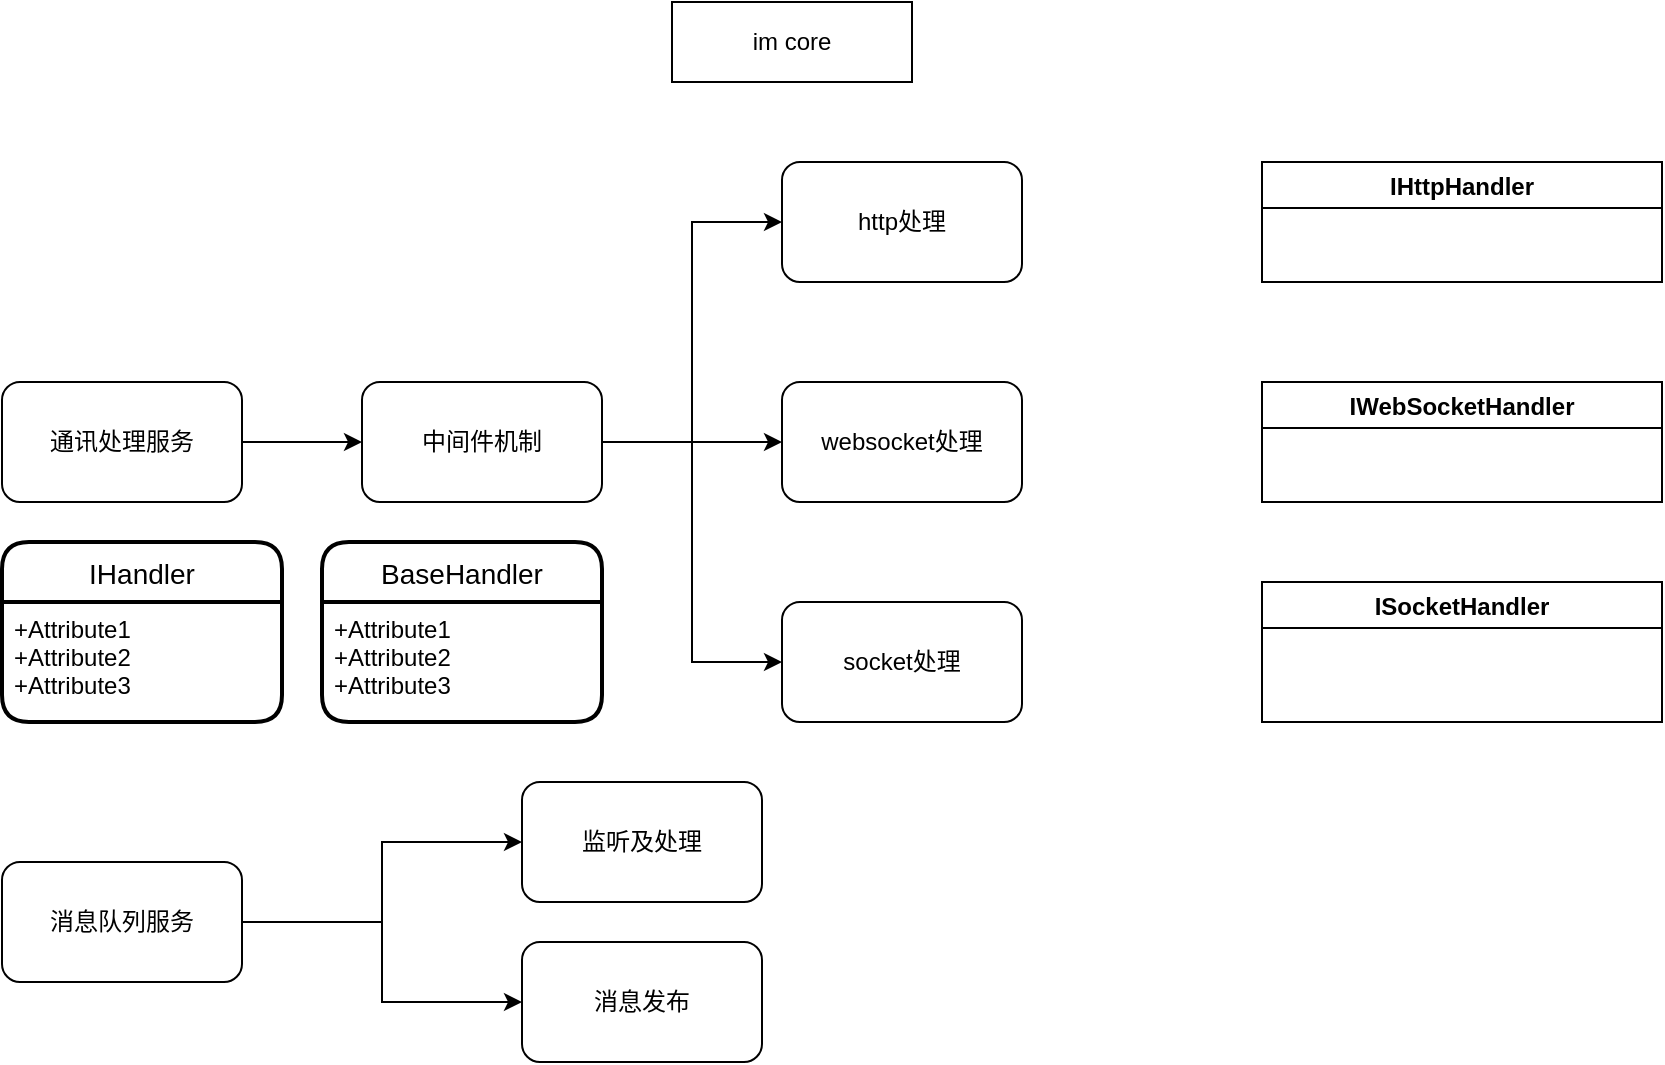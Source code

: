<mxfile version="14.8.0" type="github"><diagram id="C79m7gDmAedUqODEOv6a" name="第 1 页"><mxGraphModel dx="1186" dy="681" grid="1" gridSize="10" guides="1" tooltips="1" connect="1" arrows="1" fold="1" page="1" pageScale="1" pageWidth="850" pageHeight="1100" math="0" shadow="0"><root><mxCell id="0"/><mxCell id="1" parent="0"/><mxCell id="mGYICHJQdRha5WLm5cJ9-1" value="socket处理" style="rounded=1;whiteSpace=wrap;html=1;" vertex="1" parent="1"><mxGeometry x="420" y="310" width="120" height="60" as="geometry"/></mxCell><mxCell id="mGYICHJQdRha5WLm5cJ9-5" style="edgeStyle=orthogonalEdgeStyle;rounded=0;orthogonalLoop=1;jettySize=auto;html=1;entryX=0;entryY=0.5;entryDx=0;entryDy=0;" edge="1" parent="1" source="mGYICHJQdRha5WLm5cJ9-11" target="mGYICHJQdRha5WLm5cJ9-3"><mxGeometry relative="1" as="geometry"/></mxCell><mxCell id="mGYICHJQdRha5WLm5cJ9-6" style="edgeStyle=orthogonalEdgeStyle;rounded=0;orthogonalLoop=1;jettySize=auto;html=1;entryX=0;entryY=0.5;entryDx=0;entryDy=0;" edge="1" parent="1" source="mGYICHJQdRha5WLm5cJ9-11" target="mGYICHJQdRha5WLm5cJ9-4"><mxGeometry relative="1" as="geometry"/></mxCell><mxCell id="mGYICHJQdRha5WLm5cJ9-7" style="edgeStyle=orthogonalEdgeStyle;rounded=0;orthogonalLoop=1;jettySize=auto;html=1;entryX=0;entryY=0.5;entryDx=0;entryDy=0;" edge="1" parent="1" source="mGYICHJQdRha5WLm5cJ9-11" target="mGYICHJQdRha5WLm5cJ9-1"><mxGeometry relative="1" as="geometry"/></mxCell><mxCell id="mGYICHJQdRha5WLm5cJ9-30" style="edgeStyle=orthogonalEdgeStyle;rounded=0;orthogonalLoop=1;jettySize=auto;html=1;entryX=0;entryY=0.5;entryDx=0;entryDy=0;" edge="1" parent="1" source="mGYICHJQdRha5WLm5cJ9-2" target="mGYICHJQdRha5WLm5cJ9-11"><mxGeometry relative="1" as="geometry"/></mxCell><mxCell id="mGYICHJQdRha5WLm5cJ9-2" value="通讯处理服务" style="rounded=1;whiteSpace=wrap;html=1;" vertex="1" parent="1"><mxGeometry x="30" y="200" width="120" height="60" as="geometry"/></mxCell><mxCell id="mGYICHJQdRha5WLm5cJ9-3" value="http处理" style="rounded=1;whiteSpace=wrap;html=1;" vertex="1" parent="1"><mxGeometry x="420" y="90" width="120" height="60" as="geometry"/></mxCell><mxCell id="mGYICHJQdRha5WLm5cJ9-4" value="websocket处理" style="rounded=1;whiteSpace=wrap;html=1;" vertex="1" parent="1"><mxGeometry x="420" y="200" width="120" height="60" as="geometry"/></mxCell><mxCell id="mGYICHJQdRha5WLm5cJ9-8" value="im core" style="rounded=0;whiteSpace=wrap;html=1;" vertex="1" parent="1"><mxGeometry x="365" y="10" width="120" height="40" as="geometry"/></mxCell><mxCell id="mGYICHJQdRha5WLm5cJ9-13" value="" style="edgeStyle=orthogonalEdgeStyle;rounded=0;orthogonalLoop=1;jettySize=auto;html=1;" edge="1" parent="1" source="mGYICHJQdRha5WLm5cJ9-10" target="mGYICHJQdRha5WLm5cJ9-12"><mxGeometry relative="1" as="geometry"/></mxCell><mxCell id="mGYICHJQdRha5WLm5cJ9-15" style="edgeStyle=orthogonalEdgeStyle;rounded=0;orthogonalLoop=1;jettySize=auto;html=1;entryX=0;entryY=0.5;entryDx=0;entryDy=0;" edge="1" parent="1" source="mGYICHJQdRha5WLm5cJ9-10" target="mGYICHJQdRha5WLm5cJ9-14"><mxGeometry relative="1" as="geometry"/></mxCell><mxCell id="mGYICHJQdRha5WLm5cJ9-10" value="消息队列服务" style="rounded=1;whiteSpace=wrap;html=1;" vertex="1" parent="1"><mxGeometry x="30" y="440" width="120" height="60" as="geometry"/></mxCell><mxCell id="mGYICHJQdRha5WLm5cJ9-11" value="中间件机制" style="rounded=1;whiteSpace=wrap;html=1;" vertex="1" parent="1"><mxGeometry x="210" y="200" width="120" height="60" as="geometry"/></mxCell><mxCell id="mGYICHJQdRha5WLm5cJ9-12" value="监听及处理" style="whiteSpace=wrap;html=1;rounded=1;" vertex="1" parent="1"><mxGeometry x="290" y="400" width="120" height="60" as="geometry"/></mxCell><mxCell id="mGYICHJQdRha5WLm5cJ9-14" value="消息发布" style="whiteSpace=wrap;html=1;rounded=1;" vertex="1" parent="1"><mxGeometry x="290" y="480" width="120" height="60" as="geometry"/></mxCell><mxCell id="mGYICHJQdRha5WLm5cJ9-26" value="IHttpHandler" style="swimlane;" vertex="1" parent="1"><mxGeometry x="660" y="90" width="200" height="60" as="geometry"/></mxCell><mxCell id="mGYICHJQdRha5WLm5cJ9-27" value="IWebSocketHandler" style="swimlane;" vertex="1" parent="1"><mxGeometry x="660" y="200" width="200" height="60" as="geometry"/></mxCell><mxCell id="mGYICHJQdRha5WLm5cJ9-29" value="ISocketHandler" style="swimlane;" vertex="1" parent="1"><mxGeometry x="660" y="300" width="200" height="70" as="geometry"/></mxCell><mxCell id="mGYICHJQdRha5WLm5cJ9-36" value="IHandler" style="swimlane;childLayout=stackLayout;horizontal=1;startSize=30;horizontalStack=0;rounded=1;fontSize=14;fontStyle=0;strokeWidth=2;resizeParent=0;resizeLast=1;shadow=0;dashed=0;align=center;" vertex="1" parent="1"><mxGeometry x="30" y="280" width="140" height="90" as="geometry"/></mxCell><mxCell id="mGYICHJQdRha5WLm5cJ9-37" value="+Attribute1&#10;+Attribute2&#10;+Attribute3" style="align=left;strokeColor=none;fillColor=none;spacingLeft=4;fontSize=12;verticalAlign=top;resizable=0;rotatable=0;part=1;" vertex="1" parent="mGYICHJQdRha5WLm5cJ9-36"><mxGeometry y="30" width="140" height="60" as="geometry"/></mxCell><mxCell id="mGYICHJQdRha5WLm5cJ9-38" value="BaseHandler" style="swimlane;childLayout=stackLayout;horizontal=1;startSize=30;horizontalStack=0;rounded=1;fontSize=14;fontStyle=0;strokeWidth=2;resizeParent=0;resizeLast=1;shadow=0;dashed=0;align=center;" vertex="1" parent="1"><mxGeometry x="190" y="280" width="140" height="90" as="geometry"/></mxCell><mxCell id="mGYICHJQdRha5WLm5cJ9-39" value="+Attribute1&#10;+Attribute2&#10;+Attribute3" style="align=left;strokeColor=none;fillColor=none;spacingLeft=4;fontSize=12;verticalAlign=top;resizable=0;rotatable=0;part=1;" vertex="1" parent="mGYICHJQdRha5WLm5cJ9-38"><mxGeometry y="30" width="140" height="60" as="geometry"/></mxCell></root></mxGraphModel></diagram></mxfile>